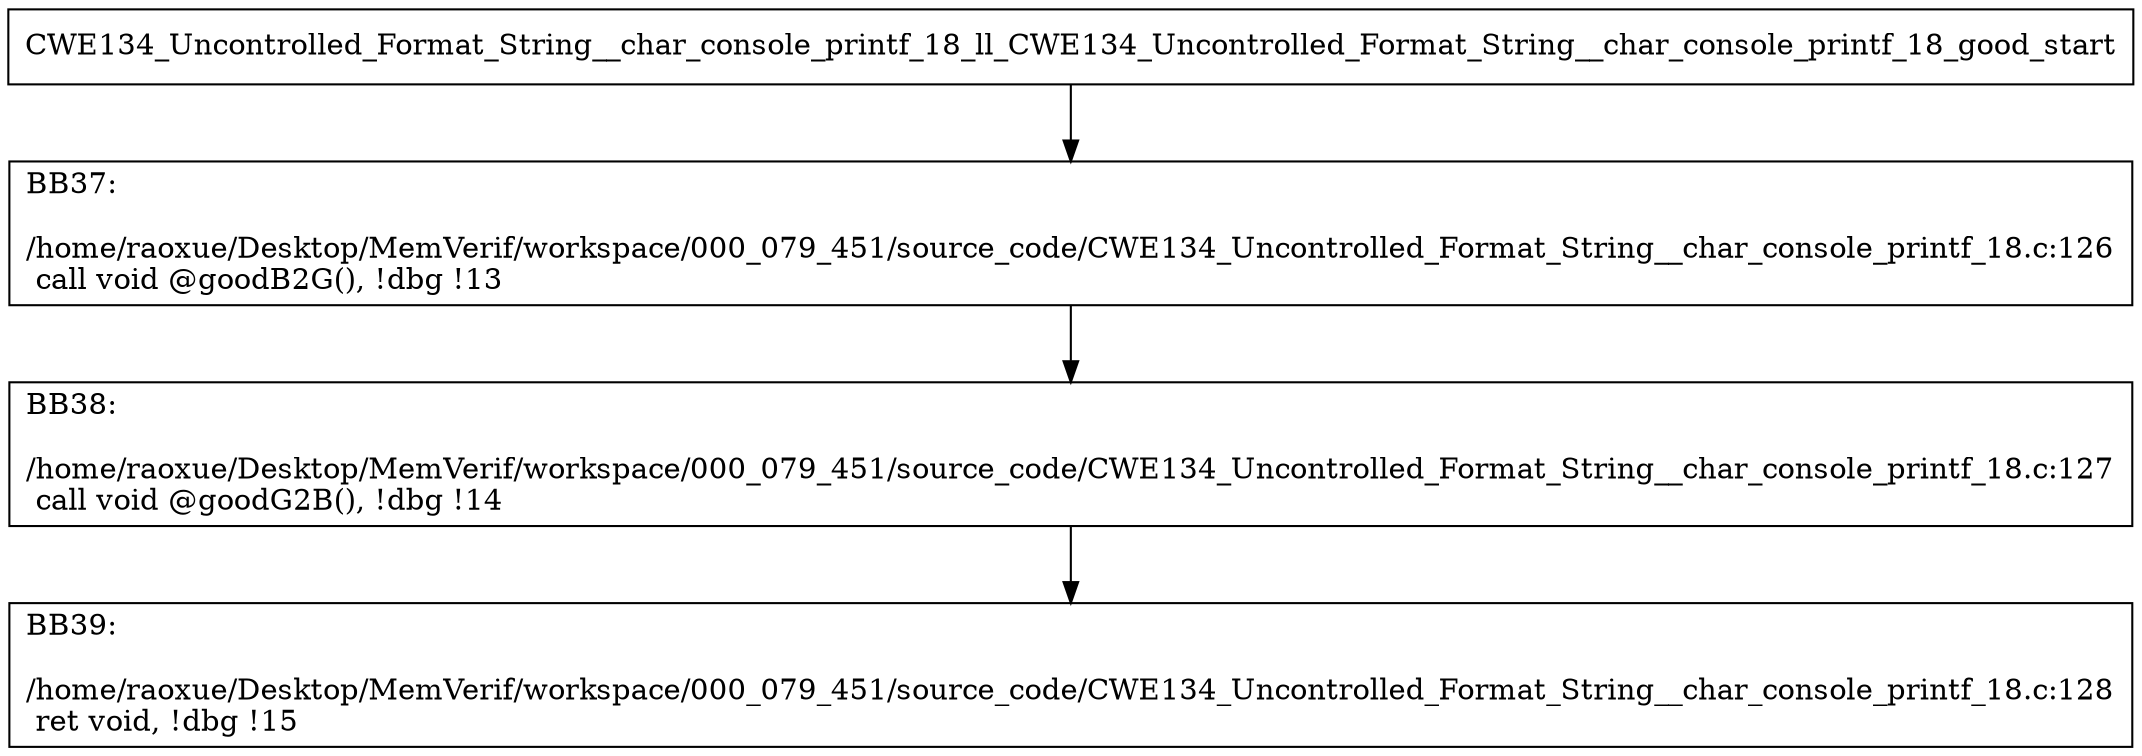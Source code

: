 digraph "CFG for'CWE134_Uncontrolled_Format_String__char_console_printf_18_ll_CWE134_Uncontrolled_Format_String__char_console_printf_18_good' function" {
	BBCWE134_Uncontrolled_Format_String__char_console_printf_18_ll_CWE134_Uncontrolled_Format_String__char_console_printf_18_good_start[shape=record,label="{CWE134_Uncontrolled_Format_String__char_console_printf_18_ll_CWE134_Uncontrolled_Format_String__char_console_printf_18_good_start}"];
	BBCWE134_Uncontrolled_Format_String__char_console_printf_18_ll_CWE134_Uncontrolled_Format_String__char_console_printf_18_good_start-> CWE134_Uncontrolled_Format_String__char_console_printf_18_ll_CWE134_Uncontrolled_Format_String__char_console_printf_18_goodBB37;
	CWE134_Uncontrolled_Format_String__char_console_printf_18_ll_CWE134_Uncontrolled_Format_String__char_console_printf_18_goodBB37 [shape=record, label="{BB37:\l\l/home/raoxue/Desktop/MemVerif/workspace/000_079_451/source_code/CWE134_Uncontrolled_Format_String__char_console_printf_18.c:126\l
  call void @goodB2G(), !dbg !13\l
}"];
	CWE134_Uncontrolled_Format_String__char_console_printf_18_ll_CWE134_Uncontrolled_Format_String__char_console_printf_18_goodBB37-> CWE134_Uncontrolled_Format_String__char_console_printf_18_ll_CWE134_Uncontrolled_Format_String__char_console_printf_18_goodBB38;
	CWE134_Uncontrolled_Format_String__char_console_printf_18_ll_CWE134_Uncontrolled_Format_String__char_console_printf_18_goodBB38 [shape=record, label="{BB38:\l\l/home/raoxue/Desktop/MemVerif/workspace/000_079_451/source_code/CWE134_Uncontrolled_Format_String__char_console_printf_18.c:127\l
  call void @goodG2B(), !dbg !14\l
}"];
	CWE134_Uncontrolled_Format_String__char_console_printf_18_ll_CWE134_Uncontrolled_Format_String__char_console_printf_18_goodBB38-> CWE134_Uncontrolled_Format_String__char_console_printf_18_ll_CWE134_Uncontrolled_Format_String__char_console_printf_18_goodBB39;
	CWE134_Uncontrolled_Format_String__char_console_printf_18_ll_CWE134_Uncontrolled_Format_String__char_console_printf_18_goodBB39 [shape=record, label="{BB39:\l\l/home/raoxue/Desktop/MemVerif/workspace/000_079_451/source_code/CWE134_Uncontrolled_Format_String__char_console_printf_18.c:128\l
  ret void, !dbg !15\l
}"];
}
